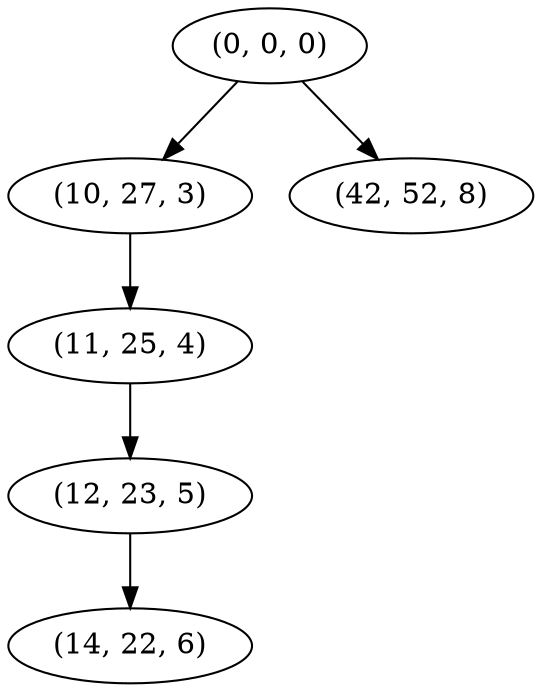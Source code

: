 digraph tree {
    "(0, 0, 0)";
    "(10, 27, 3)";
    "(11, 25, 4)";
    "(12, 23, 5)";
    "(14, 22, 6)";
    "(42, 52, 8)";
    "(0, 0, 0)" -> "(10, 27, 3)";
    "(0, 0, 0)" -> "(42, 52, 8)";
    "(10, 27, 3)" -> "(11, 25, 4)";
    "(11, 25, 4)" -> "(12, 23, 5)";
    "(12, 23, 5)" -> "(14, 22, 6)";
}
